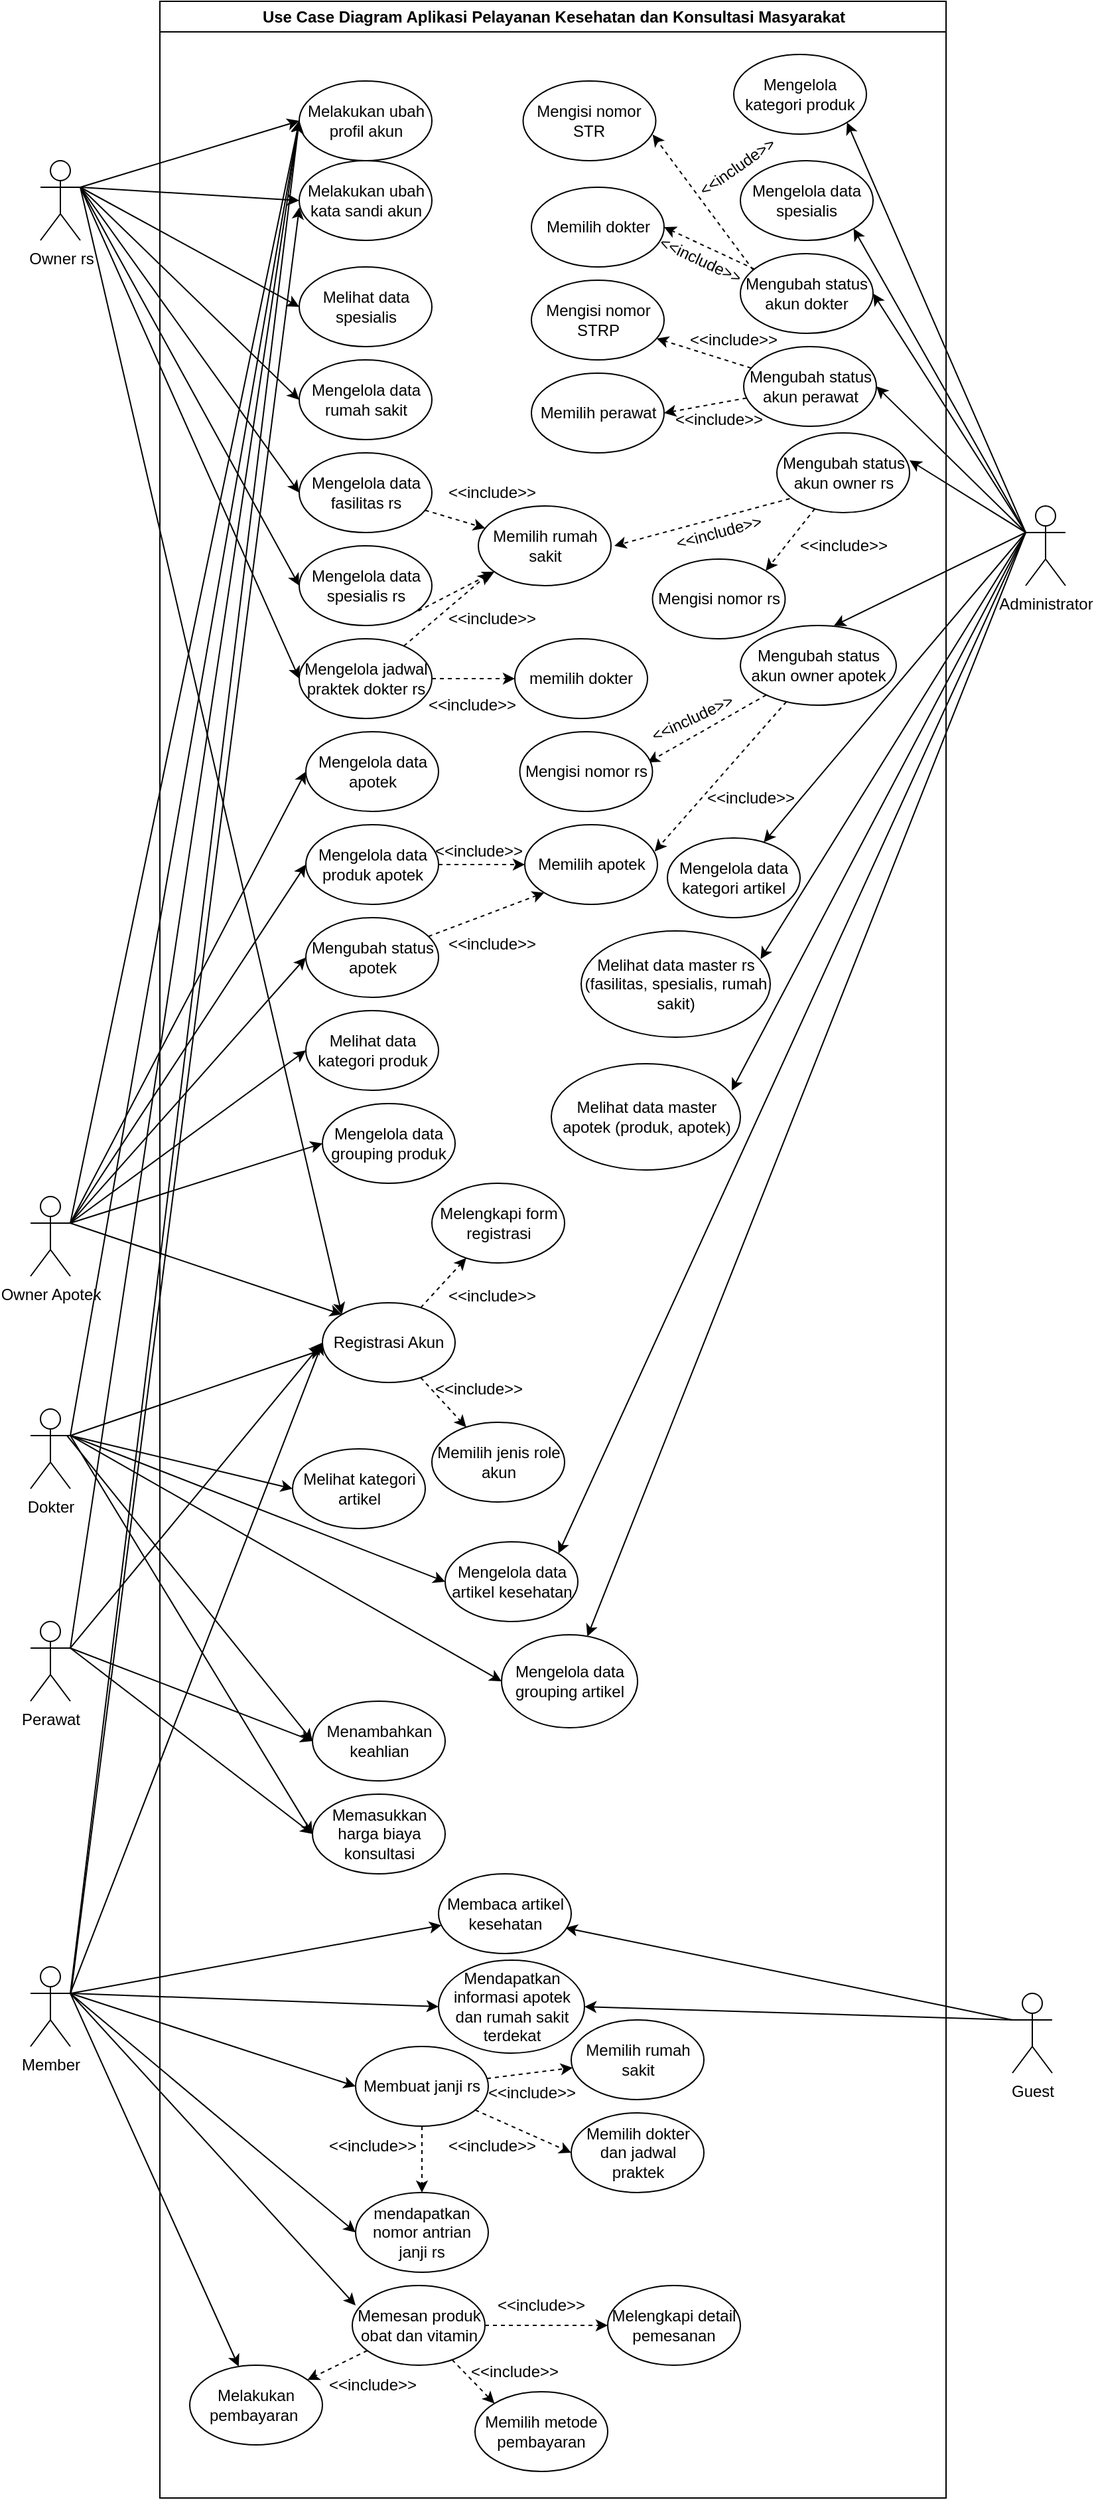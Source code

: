 <mxfile version="21.5.0" type="device">
  <diagram name="Page-1" id="OXu0pIDW1qKs719q2nnv">
    <mxGraphModel dx="2206" dy="-1078" grid="1" gridSize="10" guides="1" tooltips="1" connect="1" arrows="1" fold="1" page="1" pageScale="1" pageWidth="850" pageHeight="1100" math="0" shadow="0">
      <root>
        <mxCell id="0" />
        <mxCell id="1" parent="0" />
        <mxCell id="I8kc5p6pNC-oy3Ipe1-A-11" style="rounded=0;orthogonalLoop=1;jettySize=auto;html=1;entryX=0;entryY=0;entryDx=0;entryDy=0;exitX=1;exitY=0.333;exitDx=0;exitDy=0;exitPerimeter=0;" edge="1" parent="1" source="I8kc5p6pNC-oy3Ipe1-A-2" target="I8kc5p6pNC-oy3Ipe1-A-8">
          <mxGeometry relative="1" as="geometry" />
        </mxCell>
        <mxCell id="I8kc5p6pNC-oy3Ipe1-A-1" value="Use Case Diagram Aplikasi Pelayanan Kesehatan dan Konsultasi Masyarakat" style="swimlane;whiteSpace=wrap;html=1;" vertex="1" parent="1">
          <mxGeometry x="197.5" y="2260" width="592.5" height="1880" as="geometry" />
        </mxCell>
        <mxCell id="I8kc5p6pNC-oy3Ipe1-A-16" style="rounded=0;orthogonalLoop=1;jettySize=auto;html=1;dashed=1;" edge="1" parent="I8kc5p6pNC-oy3Ipe1-A-1" source="I8kc5p6pNC-oy3Ipe1-A-8" target="I8kc5p6pNC-oy3Ipe1-A-14">
          <mxGeometry relative="1" as="geometry" />
        </mxCell>
        <mxCell id="I8kc5p6pNC-oy3Ipe1-A-17" style="rounded=0;orthogonalLoop=1;jettySize=auto;html=1;dashed=1;" edge="1" parent="I8kc5p6pNC-oy3Ipe1-A-1" source="I8kc5p6pNC-oy3Ipe1-A-8" target="I8kc5p6pNC-oy3Ipe1-A-15">
          <mxGeometry relative="1" as="geometry" />
        </mxCell>
        <mxCell id="I8kc5p6pNC-oy3Ipe1-A-8" value="Registrasi Akun" style="ellipse;whiteSpace=wrap;html=1;" vertex="1" parent="I8kc5p6pNC-oy3Ipe1-A-1">
          <mxGeometry x="122.5" y="980" width="100" height="60" as="geometry" />
        </mxCell>
        <mxCell id="I8kc5p6pNC-oy3Ipe1-A-14" value="Melengkapi form registrasi" style="ellipse;whiteSpace=wrap;html=1;" vertex="1" parent="I8kc5p6pNC-oy3Ipe1-A-1">
          <mxGeometry x="205" y="890" width="100" height="60" as="geometry" />
        </mxCell>
        <mxCell id="I8kc5p6pNC-oy3Ipe1-A-15" value="Memilih jenis role akun" style="ellipse;whiteSpace=wrap;html=1;" vertex="1" parent="I8kc5p6pNC-oy3Ipe1-A-1">
          <mxGeometry x="205" y="1070" width="100" height="60" as="geometry" />
        </mxCell>
        <mxCell id="I8kc5p6pNC-oy3Ipe1-A-18" value="&amp;lt;&amp;lt;include&amp;gt;&amp;gt;" style="text;html=1;strokeColor=none;fillColor=none;align=center;verticalAlign=middle;whiteSpace=wrap;rounded=0;" vertex="1" parent="I8kc5p6pNC-oy3Ipe1-A-1">
          <mxGeometry x="210" y="1030" width="60" height="30" as="geometry" />
        </mxCell>
        <mxCell id="I8kc5p6pNC-oy3Ipe1-A-19" value="&amp;lt;&amp;lt;include&amp;gt;&amp;gt;" style="text;html=1;strokeColor=none;fillColor=none;align=center;verticalAlign=middle;whiteSpace=wrap;rounded=0;" vertex="1" parent="I8kc5p6pNC-oy3Ipe1-A-1">
          <mxGeometry x="220" y="960" width="60" height="30" as="geometry" />
        </mxCell>
        <mxCell id="I8kc5p6pNC-oy3Ipe1-A-20" value="Melakukan ubah profil akun" style="ellipse;whiteSpace=wrap;html=1;" vertex="1" parent="I8kc5p6pNC-oy3Ipe1-A-1">
          <mxGeometry x="105" y="60" width="100" height="60" as="geometry" />
        </mxCell>
        <mxCell id="I8kc5p6pNC-oy3Ipe1-A-22" value="Melakukan ubah kata sandi akun" style="ellipse;whiteSpace=wrap;html=1;" vertex="1" parent="I8kc5p6pNC-oy3Ipe1-A-1">
          <mxGeometry x="105" y="120" width="100" height="60" as="geometry" />
        </mxCell>
        <mxCell id="I8kc5p6pNC-oy3Ipe1-A-24" value="Melihat data spesialis" style="ellipse;whiteSpace=wrap;html=1;" vertex="1" parent="I8kc5p6pNC-oy3Ipe1-A-1">
          <mxGeometry x="105" y="200" width="100" height="60" as="geometry" />
        </mxCell>
        <mxCell id="I8kc5p6pNC-oy3Ipe1-A-26" value="Mengelola data rumah sakit" style="ellipse;whiteSpace=wrap;html=1;" vertex="1" parent="I8kc5p6pNC-oy3Ipe1-A-1">
          <mxGeometry x="105" y="270" width="100" height="60" as="geometry" />
        </mxCell>
        <mxCell id="I8kc5p6pNC-oy3Ipe1-A-33" style="rounded=0;orthogonalLoop=1;jettySize=auto;html=1;dashed=1;" edge="1" parent="I8kc5p6pNC-oy3Ipe1-A-1" source="I8kc5p6pNC-oy3Ipe1-A-28" target="I8kc5p6pNC-oy3Ipe1-A-32">
          <mxGeometry relative="1" as="geometry" />
        </mxCell>
        <mxCell id="I8kc5p6pNC-oy3Ipe1-A-28" value="Mengelola data fasilitas rs" style="ellipse;whiteSpace=wrap;html=1;" vertex="1" parent="I8kc5p6pNC-oy3Ipe1-A-1">
          <mxGeometry x="105" y="340" width="100" height="60" as="geometry" />
        </mxCell>
        <mxCell id="I8kc5p6pNC-oy3Ipe1-A-34" style="rounded=0;orthogonalLoop=1;jettySize=auto;html=1;exitX=0.897;exitY=0.818;exitDx=0;exitDy=0;exitPerimeter=0;dashed=1;" edge="1" parent="I8kc5p6pNC-oy3Ipe1-A-1" source="I8kc5p6pNC-oy3Ipe1-A-29" target="I8kc5p6pNC-oy3Ipe1-A-32">
          <mxGeometry relative="1" as="geometry" />
        </mxCell>
        <mxCell id="I8kc5p6pNC-oy3Ipe1-A-29" value="Mengelola data spesialis rs" style="ellipse;whiteSpace=wrap;html=1;" vertex="1" parent="I8kc5p6pNC-oy3Ipe1-A-1">
          <mxGeometry x="105" y="410" width="100" height="60" as="geometry" />
        </mxCell>
        <mxCell id="I8kc5p6pNC-oy3Ipe1-A-32" value="Memilih rumah sakit" style="ellipse;whiteSpace=wrap;html=1;" vertex="1" parent="I8kc5p6pNC-oy3Ipe1-A-1">
          <mxGeometry x="240" y="380" width="100" height="60" as="geometry" />
        </mxCell>
        <mxCell id="I8kc5p6pNC-oy3Ipe1-A-35" value="&amp;lt;&amp;lt;include&amp;gt;&amp;gt;" style="text;html=1;strokeColor=none;fillColor=none;align=center;verticalAlign=middle;whiteSpace=wrap;rounded=0;" vertex="1" parent="I8kc5p6pNC-oy3Ipe1-A-1">
          <mxGeometry x="220" y="450" width="60" height="30" as="geometry" />
        </mxCell>
        <mxCell id="I8kc5p6pNC-oy3Ipe1-A-36" value="&amp;lt;&amp;lt;include&amp;gt;&amp;gt;" style="text;html=1;strokeColor=none;fillColor=none;align=center;verticalAlign=middle;whiteSpace=wrap;rounded=0;" vertex="1" parent="I8kc5p6pNC-oy3Ipe1-A-1">
          <mxGeometry x="220" y="355" width="60" height="30" as="geometry" />
        </mxCell>
        <mxCell id="I8kc5p6pNC-oy3Ipe1-A-38" style="rounded=0;orthogonalLoop=1;jettySize=auto;html=1;entryX=0.088;entryY=0.839;entryDx=0;entryDy=0;entryPerimeter=0;dashed=1;" edge="1" parent="I8kc5p6pNC-oy3Ipe1-A-1" source="I8kc5p6pNC-oy3Ipe1-A-37" target="I8kc5p6pNC-oy3Ipe1-A-32">
          <mxGeometry relative="1" as="geometry" />
        </mxCell>
        <mxCell id="I8kc5p6pNC-oy3Ipe1-A-40" style="edgeStyle=orthogonalEdgeStyle;rounded=0;orthogonalLoop=1;jettySize=auto;html=1;entryX=0;entryY=0.5;entryDx=0;entryDy=0;dashed=1;" edge="1" parent="I8kc5p6pNC-oy3Ipe1-A-1" source="I8kc5p6pNC-oy3Ipe1-A-37" target="I8kc5p6pNC-oy3Ipe1-A-39">
          <mxGeometry relative="1" as="geometry" />
        </mxCell>
        <mxCell id="I8kc5p6pNC-oy3Ipe1-A-37" value="Mengelola jadwal praktek dokter rs" style="ellipse;whiteSpace=wrap;html=1;" vertex="1" parent="I8kc5p6pNC-oy3Ipe1-A-1">
          <mxGeometry x="105" y="480" width="100" height="60" as="geometry" />
        </mxCell>
        <mxCell id="I8kc5p6pNC-oy3Ipe1-A-39" value="memilih dokter" style="ellipse;whiteSpace=wrap;html=1;" vertex="1" parent="I8kc5p6pNC-oy3Ipe1-A-1">
          <mxGeometry x="267.5" y="480" width="100" height="60" as="geometry" />
        </mxCell>
        <mxCell id="I8kc5p6pNC-oy3Ipe1-A-41" value="&amp;lt;&amp;lt;include&amp;gt;&amp;gt;" style="text;html=1;strokeColor=none;fillColor=none;align=center;verticalAlign=middle;whiteSpace=wrap;rounded=0;" vertex="1" parent="I8kc5p6pNC-oy3Ipe1-A-1">
          <mxGeometry x="205" y="490" width="60" height="80" as="geometry" />
        </mxCell>
        <mxCell id="I8kc5p6pNC-oy3Ipe1-A-46" value="Mengelola data apotek" style="ellipse;whiteSpace=wrap;html=1;" vertex="1" parent="I8kc5p6pNC-oy3Ipe1-A-1">
          <mxGeometry x="110" y="550" width="100" height="60" as="geometry" />
        </mxCell>
        <mxCell id="I8kc5p6pNC-oy3Ipe1-A-53" value="" style="edgeStyle=orthogonalEdgeStyle;rounded=0;orthogonalLoop=1;jettySize=auto;html=1;dashed=1;" edge="1" parent="I8kc5p6pNC-oy3Ipe1-A-1" source="I8kc5p6pNC-oy3Ipe1-A-48" target="I8kc5p6pNC-oy3Ipe1-A-52">
          <mxGeometry relative="1" as="geometry" />
        </mxCell>
        <mxCell id="I8kc5p6pNC-oy3Ipe1-A-48" value="Mengelola data produk apotek" style="ellipse;whiteSpace=wrap;html=1;" vertex="1" parent="I8kc5p6pNC-oy3Ipe1-A-1">
          <mxGeometry x="110" y="620" width="100" height="60" as="geometry" />
        </mxCell>
        <mxCell id="I8kc5p6pNC-oy3Ipe1-A-54" style="rounded=0;orthogonalLoop=1;jettySize=auto;html=1;entryX=0;entryY=1;entryDx=0;entryDy=0;dashed=1;" edge="1" parent="I8kc5p6pNC-oy3Ipe1-A-1" source="I8kc5p6pNC-oy3Ipe1-A-50" target="I8kc5p6pNC-oy3Ipe1-A-52">
          <mxGeometry relative="1" as="geometry" />
        </mxCell>
        <mxCell id="I8kc5p6pNC-oy3Ipe1-A-50" value="Mengubah status apotek" style="ellipse;whiteSpace=wrap;html=1;" vertex="1" parent="I8kc5p6pNC-oy3Ipe1-A-1">
          <mxGeometry x="110" y="690" width="100" height="60" as="geometry" />
        </mxCell>
        <mxCell id="I8kc5p6pNC-oy3Ipe1-A-52" value="Memilih apotek" style="ellipse;whiteSpace=wrap;html=1;" vertex="1" parent="I8kc5p6pNC-oy3Ipe1-A-1">
          <mxGeometry x="275" y="620" width="100" height="60" as="geometry" />
        </mxCell>
        <mxCell id="I8kc5p6pNC-oy3Ipe1-A-55" value="&amp;lt;&amp;lt;include&amp;gt;&amp;gt;" style="text;html=1;strokeColor=none;fillColor=none;align=center;verticalAlign=middle;whiteSpace=wrap;rounded=0;" vertex="1" parent="I8kc5p6pNC-oy3Ipe1-A-1">
          <mxGeometry x="220" y="670" width="60" height="80" as="geometry" />
        </mxCell>
        <mxCell id="I8kc5p6pNC-oy3Ipe1-A-56" value="&amp;lt;&amp;lt;include&amp;gt;&amp;gt;" style="text;html=1;strokeColor=none;fillColor=none;align=center;verticalAlign=middle;whiteSpace=wrap;rounded=0;" vertex="1" parent="I8kc5p6pNC-oy3Ipe1-A-1">
          <mxGeometry x="210" y="600" width="60" height="80" as="geometry" />
        </mxCell>
        <mxCell id="I8kc5p6pNC-oy3Ipe1-A-57" value="Melihat data kategori produk" style="ellipse;whiteSpace=wrap;html=1;" vertex="1" parent="I8kc5p6pNC-oy3Ipe1-A-1">
          <mxGeometry x="110" y="760" width="100" height="60" as="geometry" />
        </mxCell>
        <mxCell id="I8kc5p6pNC-oy3Ipe1-A-59" value="Mengelola data grouping produk" style="ellipse;whiteSpace=wrap;html=1;" vertex="1" parent="I8kc5p6pNC-oy3Ipe1-A-1">
          <mxGeometry x="122.5" y="830" width="100" height="60" as="geometry" />
        </mxCell>
        <mxCell id="I8kc5p6pNC-oy3Ipe1-A-61" value="Mengelola data artikel kesehatan" style="ellipse;whiteSpace=wrap;html=1;" vertex="1" parent="I8kc5p6pNC-oy3Ipe1-A-1">
          <mxGeometry x="215" y="1160" width="100" height="60" as="geometry" />
        </mxCell>
        <mxCell id="I8kc5p6pNC-oy3Ipe1-A-62" value="Melihat kategori artikel" style="ellipse;whiteSpace=wrap;html=1;" vertex="1" parent="I8kc5p6pNC-oy3Ipe1-A-1">
          <mxGeometry x="100" y="1090" width="100" height="60" as="geometry" />
        </mxCell>
        <mxCell id="I8kc5p6pNC-oy3Ipe1-A-63" value="Mengelola data grouping artikel" style="ellipse;whiteSpace=wrap;html=1;" vertex="1" parent="I8kc5p6pNC-oy3Ipe1-A-1">
          <mxGeometry x="257.5" y="1230" width="102.5" height="70" as="geometry" />
        </mxCell>
        <mxCell id="I8kc5p6pNC-oy3Ipe1-A-68" value="Menambahkan keahlian" style="ellipse;whiteSpace=wrap;html=1;" vertex="1" parent="I8kc5p6pNC-oy3Ipe1-A-1">
          <mxGeometry x="115" y="1280" width="100" height="60" as="geometry" />
        </mxCell>
        <mxCell id="I8kc5p6pNC-oy3Ipe1-A-71" value="Memasukkan harga biaya konsultasi" style="ellipse;whiteSpace=wrap;html=1;" vertex="1" parent="I8kc5p6pNC-oy3Ipe1-A-1">
          <mxGeometry x="115" y="1350" width="100" height="60" as="geometry" />
        </mxCell>
        <mxCell id="I8kc5p6pNC-oy3Ipe1-A-76" value="Membaca artikel kesehatan" style="ellipse;whiteSpace=wrap;html=1;" vertex="1" parent="I8kc5p6pNC-oy3Ipe1-A-1">
          <mxGeometry x="210" y="1410" width="100" height="60" as="geometry" />
        </mxCell>
        <mxCell id="I8kc5p6pNC-oy3Ipe1-A-78" value="Mendapatkan informasi apotek dan rumah sakit terdekat" style="ellipse;whiteSpace=wrap;html=1;" vertex="1" parent="I8kc5p6pNC-oy3Ipe1-A-1">
          <mxGeometry x="210" y="1475" width="110" height="70" as="geometry" />
        </mxCell>
        <mxCell id="I8kc5p6pNC-oy3Ipe1-A-85" style="rounded=0;orthogonalLoop=1;jettySize=auto;html=1;dashed=1;" edge="1" parent="I8kc5p6pNC-oy3Ipe1-A-1" source="I8kc5p6pNC-oy3Ipe1-A-81" target="I8kc5p6pNC-oy3Ipe1-A-83">
          <mxGeometry relative="1" as="geometry" />
        </mxCell>
        <mxCell id="I8kc5p6pNC-oy3Ipe1-A-86" style="rounded=0;orthogonalLoop=1;jettySize=auto;html=1;entryX=0;entryY=0.5;entryDx=0;entryDy=0;dashed=1;" edge="1" parent="I8kc5p6pNC-oy3Ipe1-A-1" source="I8kc5p6pNC-oy3Ipe1-A-81" target="I8kc5p6pNC-oy3Ipe1-A-84">
          <mxGeometry relative="1" as="geometry" />
        </mxCell>
        <mxCell id="I8kc5p6pNC-oy3Ipe1-A-91" style="edgeStyle=orthogonalEdgeStyle;rounded=0;orthogonalLoop=1;jettySize=auto;html=1;entryX=0.5;entryY=0;entryDx=0;entryDy=0;dashed=1;" edge="1" parent="I8kc5p6pNC-oy3Ipe1-A-1" source="I8kc5p6pNC-oy3Ipe1-A-81" target="I8kc5p6pNC-oy3Ipe1-A-89">
          <mxGeometry relative="1" as="geometry" />
        </mxCell>
        <mxCell id="I8kc5p6pNC-oy3Ipe1-A-81" value="Membuat janji rs" style="ellipse;whiteSpace=wrap;html=1;" vertex="1" parent="I8kc5p6pNC-oy3Ipe1-A-1">
          <mxGeometry x="147.5" y="1540" width="100" height="60" as="geometry" />
        </mxCell>
        <mxCell id="I8kc5p6pNC-oy3Ipe1-A-83" value="Memilih rumah sakit" style="ellipse;whiteSpace=wrap;html=1;" vertex="1" parent="I8kc5p6pNC-oy3Ipe1-A-1">
          <mxGeometry x="310" y="1520" width="100" height="60" as="geometry" />
        </mxCell>
        <mxCell id="I8kc5p6pNC-oy3Ipe1-A-84" value="Memilih dokter dan jadwal praktek" style="ellipse;whiteSpace=wrap;html=1;" vertex="1" parent="I8kc5p6pNC-oy3Ipe1-A-1">
          <mxGeometry x="310" y="1590" width="100" height="60" as="geometry" />
        </mxCell>
        <mxCell id="I8kc5p6pNC-oy3Ipe1-A-87" value="&amp;lt;&amp;lt;include&amp;gt;&amp;gt;" style="text;html=1;strokeColor=none;fillColor=none;align=center;verticalAlign=middle;whiteSpace=wrap;rounded=0;" vertex="1" parent="I8kc5p6pNC-oy3Ipe1-A-1">
          <mxGeometry x="220" y="1600" width="60" height="30" as="geometry" />
        </mxCell>
        <mxCell id="I8kc5p6pNC-oy3Ipe1-A-88" value="&amp;lt;&amp;lt;include&amp;gt;&amp;gt;" style="text;html=1;strokeColor=none;fillColor=none;align=center;verticalAlign=middle;whiteSpace=wrap;rounded=0;" vertex="1" parent="I8kc5p6pNC-oy3Ipe1-A-1">
          <mxGeometry x="250" y="1560" width="60" height="30" as="geometry" />
        </mxCell>
        <mxCell id="I8kc5p6pNC-oy3Ipe1-A-89" value="mendapatkan nomor antrian janji rs" style="ellipse;whiteSpace=wrap;html=1;" vertex="1" parent="I8kc5p6pNC-oy3Ipe1-A-1">
          <mxGeometry x="147.5" y="1650" width="100" height="60" as="geometry" />
        </mxCell>
        <mxCell id="I8kc5p6pNC-oy3Ipe1-A-92" value="&amp;lt;&amp;lt;include&amp;gt;&amp;gt;" style="text;html=1;strokeColor=none;fillColor=none;align=center;verticalAlign=middle;whiteSpace=wrap;rounded=0;" vertex="1" parent="I8kc5p6pNC-oy3Ipe1-A-1">
          <mxGeometry x="130" y="1600" width="60" height="30" as="geometry" />
        </mxCell>
        <mxCell id="I8kc5p6pNC-oy3Ipe1-A-98" value="" style="edgeStyle=orthogonalEdgeStyle;rounded=0;orthogonalLoop=1;jettySize=auto;html=1;dashed=1;" edge="1" parent="I8kc5p6pNC-oy3Ipe1-A-1" source="I8kc5p6pNC-oy3Ipe1-A-95" target="I8kc5p6pNC-oy3Ipe1-A-97">
          <mxGeometry relative="1" as="geometry" />
        </mxCell>
        <mxCell id="I8kc5p6pNC-oy3Ipe1-A-100" style="rounded=0;orthogonalLoop=1;jettySize=auto;html=1;entryX=0;entryY=0;entryDx=0;entryDy=0;dashed=1;" edge="1" parent="I8kc5p6pNC-oy3Ipe1-A-1" source="I8kc5p6pNC-oy3Ipe1-A-95" target="I8kc5p6pNC-oy3Ipe1-A-99">
          <mxGeometry relative="1" as="geometry" />
        </mxCell>
        <mxCell id="I8kc5p6pNC-oy3Ipe1-A-108" style="rounded=0;orthogonalLoop=1;jettySize=auto;html=1;dashed=1;" edge="1" parent="I8kc5p6pNC-oy3Ipe1-A-1" source="I8kc5p6pNC-oy3Ipe1-A-95" target="I8kc5p6pNC-oy3Ipe1-A-106">
          <mxGeometry relative="1" as="geometry" />
        </mxCell>
        <mxCell id="I8kc5p6pNC-oy3Ipe1-A-95" value="Memesan produk obat dan vitamin" style="ellipse;whiteSpace=wrap;html=1;" vertex="1" parent="I8kc5p6pNC-oy3Ipe1-A-1">
          <mxGeometry x="145" y="1720" width="100" height="60" as="geometry" />
        </mxCell>
        <mxCell id="I8kc5p6pNC-oy3Ipe1-A-97" value="Melengkapi detail pemesanan" style="ellipse;whiteSpace=wrap;html=1;" vertex="1" parent="I8kc5p6pNC-oy3Ipe1-A-1">
          <mxGeometry x="337.5" y="1720" width="100" height="60" as="geometry" />
        </mxCell>
        <mxCell id="I8kc5p6pNC-oy3Ipe1-A-99" value="Memilih metode pembayaran" style="ellipse;whiteSpace=wrap;html=1;" vertex="1" parent="I8kc5p6pNC-oy3Ipe1-A-1">
          <mxGeometry x="237.5" y="1800" width="100" height="60" as="geometry" />
        </mxCell>
        <mxCell id="I8kc5p6pNC-oy3Ipe1-A-101" value="&amp;lt;&amp;lt;include&amp;gt;&amp;gt;" style="text;html=1;strokeColor=none;fillColor=none;align=center;verticalAlign=middle;whiteSpace=wrap;rounded=0;" vertex="1" parent="I8kc5p6pNC-oy3Ipe1-A-1">
          <mxGeometry x="130" y="1780" width="60" height="30" as="geometry" />
        </mxCell>
        <mxCell id="I8kc5p6pNC-oy3Ipe1-A-102" value="&amp;lt;&amp;lt;include&amp;gt;&amp;gt;" style="text;html=1;strokeColor=none;fillColor=none;align=center;verticalAlign=middle;whiteSpace=wrap;rounded=0;" vertex="1" parent="I8kc5p6pNC-oy3Ipe1-A-1">
          <mxGeometry x="237.5" y="1770" width="60" height="30" as="geometry" />
        </mxCell>
        <mxCell id="I8kc5p6pNC-oy3Ipe1-A-106" value="Melakukan pembayaran&amp;nbsp;" style="ellipse;whiteSpace=wrap;html=1;" vertex="1" parent="I8kc5p6pNC-oy3Ipe1-A-1">
          <mxGeometry x="22.5" y="1780" width="100" height="60" as="geometry" />
        </mxCell>
        <mxCell id="I8kc5p6pNC-oy3Ipe1-A-113" value="Mengelola kategori produk" style="ellipse;whiteSpace=wrap;html=1;" vertex="1" parent="I8kc5p6pNC-oy3Ipe1-A-1">
          <mxGeometry x="432.5" y="40" width="100" height="60" as="geometry" />
        </mxCell>
        <mxCell id="I8kc5p6pNC-oy3Ipe1-A-115" value="Mengelola data spesialis" style="ellipse;whiteSpace=wrap;html=1;" vertex="1" parent="I8kc5p6pNC-oy3Ipe1-A-1">
          <mxGeometry x="437.5" y="120" width="100" height="60" as="geometry" />
        </mxCell>
        <mxCell id="I8kc5p6pNC-oy3Ipe1-A-117" value="Mengubah status akun dokter" style="ellipse;whiteSpace=wrap;html=1;" vertex="1" parent="I8kc5p6pNC-oy3Ipe1-A-1">
          <mxGeometry x="437.5" y="190" width="100" height="60" as="geometry" />
        </mxCell>
        <mxCell id="I8kc5p6pNC-oy3Ipe1-A-119" value="Mengisi nomor STR" style="ellipse;whiteSpace=wrap;html=1;" vertex="1" parent="I8kc5p6pNC-oy3Ipe1-A-1">
          <mxGeometry x="273.75" y="60" width="100" height="60" as="geometry" />
        </mxCell>
        <mxCell id="I8kc5p6pNC-oy3Ipe1-A-121" style="rounded=0;orthogonalLoop=1;jettySize=auto;html=1;entryX=0.976;entryY=0.671;entryDx=0;entryDy=0;entryPerimeter=0;dashed=1;exitX=0.097;exitY=0.207;exitDx=0;exitDy=0;exitPerimeter=0;" edge="1" parent="I8kc5p6pNC-oy3Ipe1-A-1" source="I8kc5p6pNC-oy3Ipe1-A-117" target="I8kc5p6pNC-oy3Ipe1-A-119">
          <mxGeometry relative="1" as="geometry" />
        </mxCell>
        <mxCell id="I8kc5p6pNC-oy3Ipe1-A-120" value="Memilih dokter" style="ellipse;whiteSpace=wrap;html=1;" vertex="1" parent="I8kc5p6pNC-oy3Ipe1-A-1">
          <mxGeometry x="280" y="140" width="100" height="60" as="geometry" />
        </mxCell>
        <mxCell id="I8kc5p6pNC-oy3Ipe1-A-122" style="rounded=0;orthogonalLoop=1;jettySize=auto;html=1;entryX=1;entryY=0.5;entryDx=0;entryDy=0;dashed=1;" edge="1" parent="I8kc5p6pNC-oy3Ipe1-A-1" source="I8kc5p6pNC-oy3Ipe1-A-117" target="I8kc5p6pNC-oy3Ipe1-A-120">
          <mxGeometry relative="1" as="geometry" />
        </mxCell>
        <mxCell id="I8kc5p6pNC-oy3Ipe1-A-124" value="&amp;lt;&amp;lt;include&amp;gt;&amp;gt;" style="text;html=1;strokeColor=none;fillColor=none;align=center;verticalAlign=middle;whiteSpace=wrap;rounded=0;" vertex="1" parent="I8kc5p6pNC-oy3Ipe1-A-1">
          <mxGeometry x="402.5" y="240" width="60" height="30" as="geometry" />
        </mxCell>
        <mxCell id="I8kc5p6pNC-oy3Ipe1-A-125" value="Mengubah status akun perawat" style="ellipse;whiteSpace=wrap;html=1;" vertex="1" parent="I8kc5p6pNC-oy3Ipe1-A-1">
          <mxGeometry x="440" y="260" width="100" height="60" as="geometry" />
        </mxCell>
        <mxCell id="I8kc5p6pNC-oy3Ipe1-A-127" value="Mengisi nomor STRP" style="ellipse;whiteSpace=wrap;html=1;" vertex="1" parent="I8kc5p6pNC-oy3Ipe1-A-1">
          <mxGeometry x="280" y="210" width="100" height="60" as="geometry" />
        </mxCell>
        <mxCell id="I8kc5p6pNC-oy3Ipe1-A-129" value="" style="rounded=0;orthogonalLoop=1;jettySize=auto;html=1;dashed=1;" edge="1" parent="I8kc5p6pNC-oy3Ipe1-A-1" source="I8kc5p6pNC-oy3Ipe1-A-125" target="I8kc5p6pNC-oy3Ipe1-A-127">
          <mxGeometry relative="1" as="geometry" />
        </mxCell>
        <mxCell id="I8kc5p6pNC-oy3Ipe1-A-128" value="Memilih perawat" style="ellipse;whiteSpace=wrap;html=1;" vertex="1" parent="I8kc5p6pNC-oy3Ipe1-A-1">
          <mxGeometry x="280" y="280" width="100" height="60" as="geometry" />
        </mxCell>
        <mxCell id="I8kc5p6pNC-oy3Ipe1-A-130" style="rounded=0;orthogonalLoop=1;jettySize=auto;html=1;entryX=1;entryY=0.5;entryDx=0;entryDy=0;dashed=1;" edge="1" parent="I8kc5p6pNC-oy3Ipe1-A-1" source="I8kc5p6pNC-oy3Ipe1-A-125" target="I8kc5p6pNC-oy3Ipe1-A-128">
          <mxGeometry relative="1" as="geometry" />
        </mxCell>
        <mxCell id="I8kc5p6pNC-oy3Ipe1-A-123" value="&amp;lt;&amp;lt;include&amp;gt;&amp;gt;" style="text;html=1;strokeColor=none;fillColor=none;align=center;verticalAlign=middle;whiteSpace=wrap;rounded=0;" vertex="1" parent="I8kc5p6pNC-oy3Ipe1-A-1">
          <mxGeometry x="391.25" y="300" width="60" height="30" as="geometry" />
        </mxCell>
        <mxCell id="I8kc5p6pNC-oy3Ipe1-A-145" value="&amp;lt;&amp;lt;include&amp;gt;&amp;gt;" style="text;html=1;strokeColor=none;fillColor=none;align=center;verticalAlign=middle;whiteSpace=wrap;rounded=0;rotation=25;" vertex="1" parent="I8kc5p6pNC-oy3Ipe1-A-1">
          <mxGeometry x="377.5" y="180" width="60" height="30" as="geometry" />
        </mxCell>
        <mxCell id="I8kc5p6pNC-oy3Ipe1-A-146" value="&amp;lt;&amp;lt;include&amp;gt;&amp;gt;" style="text;html=1;strokeColor=none;fillColor=none;align=center;verticalAlign=middle;whiteSpace=wrap;rounded=0;rotation=-35;" vertex="1" parent="I8kc5p6pNC-oy3Ipe1-A-1">
          <mxGeometry x="405" y="110" width="60" height="30" as="geometry" />
        </mxCell>
        <mxCell id="I8kc5p6pNC-oy3Ipe1-A-133" value="Mengubah status akun owner rs" style="ellipse;whiteSpace=wrap;html=1;" vertex="1" parent="I8kc5p6pNC-oy3Ipe1-A-1">
          <mxGeometry x="465" y="325" width="100" height="60" as="geometry" />
        </mxCell>
        <mxCell id="I8kc5p6pNC-oy3Ipe1-A-135" value="Mengisi nomor rs" style="ellipse;whiteSpace=wrap;html=1;" vertex="1" parent="I8kc5p6pNC-oy3Ipe1-A-1">
          <mxGeometry x="371.25" y="420" width="100" height="60" as="geometry" />
        </mxCell>
        <mxCell id="I8kc5p6pNC-oy3Ipe1-A-138" style="rounded=0;orthogonalLoop=1;jettySize=auto;html=1;exitX=0.097;exitY=0.825;exitDx=0;exitDy=0;dashed=1;exitPerimeter=0;" edge="1" parent="I8kc5p6pNC-oy3Ipe1-A-1" source="I8kc5p6pNC-oy3Ipe1-A-133">
          <mxGeometry relative="1" as="geometry">
            <mxPoint x="480" y="1050" as="sourcePoint" />
            <mxPoint x="342.5" y="410" as="targetPoint" />
          </mxGeometry>
        </mxCell>
        <mxCell id="I8kc5p6pNC-oy3Ipe1-A-139" style="rounded=0;orthogonalLoop=1;jettySize=auto;html=1;entryX=1;entryY=0;entryDx=0;entryDy=0;dashed=1;" edge="1" parent="I8kc5p6pNC-oy3Ipe1-A-1" source="I8kc5p6pNC-oy3Ipe1-A-133" target="I8kc5p6pNC-oy3Ipe1-A-135">
          <mxGeometry relative="1" as="geometry" />
        </mxCell>
        <mxCell id="I8kc5p6pNC-oy3Ipe1-A-148" value="&amp;lt;&amp;lt;include&amp;gt;&amp;gt;" style="text;html=1;strokeColor=none;fillColor=none;align=center;verticalAlign=middle;whiteSpace=wrap;rounded=0;rotation=0;" vertex="1" parent="I8kc5p6pNC-oy3Ipe1-A-1">
          <mxGeometry x="485" y="395" width="60" height="30" as="geometry" />
        </mxCell>
        <mxCell id="I8kc5p6pNC-oy3Ipe1-A-149" value="&amp;lt;&amp;lt;include&amp;gt;&amp;gt;" style="text;html=1;strokeColor=none;fillColor=none;align=center;verticalAlign=middle;whiteSpace=wrap;rounded=0;rotation=-15;" vertex="1" parent="I8kc5p6pNC-oy3Ipe1-A-1">
          <mxGeometry x="391.25" y="385" width="60" height="30" as="geometry" />
        </mxCell>
        <mxCell id="I8kc5p6pNC-oy3Ipe1-A-154" value="&amp;lt;&amp;lt;include&amp;gt;&amp;gt;" style="text;html=1;strokeColor=none;fillColor=none;align=center;verticalAlign=middle;whiteSpace=wrap;rounded=0;" vertex="1" parent="I8kc5p6pNC-oy3Ipe1-A-1">
          <mxGeometry x="257.5" y="1720" width="60" height="30" as="geometry" />
        </mxCell>
        <mxCell id="I8kc5p6pNC-oy3Ipe1-A-159" style="rounded=0;orthogonalLoop=1;jettySize=auto;html=1;entryX=0.979;entryY=0.336;entryDx=0;entryDy=0;dashed=1;entryPerimeter=0;" edge="1" parent="I8kc5p6pNC-oy3Ipe1-A-1" source="I8kc5p6pNC-oy3Ipe1-A-142" target="I8kc5p6pNC-oy3Ipe1-A-52">
          <mxGeometry relative="1" as="geometry">
            <mxPoint x="435" y="620" as="targetPoint" />
          </mxGeometry>
        </mxCell>
        <mxCell id="I8kc5p6pNC-oy3Ipe1-A-160" style="rounded=0;orthogonalLoop=1;jettySize=auto;html=1;entryX=0.964;entryY=0.386;entryDx=0;entryDy=0;entryPerimeter=0;dashed=1;" edge="1" parent="I8kc5p6pNC-oy3Ipe1-A-1" source="I8kc5p6pNC-oy3Ipe1-A-142" target="I8kc5p6pNC-oy3Ipe1-A-157">
          <mxGeometry relative="1" as="geometry" />
        </mxCell>
        <mxCell id="I8kc5p6pNC-oy3Ipe1-A-142" value="Mengubah status akun owner apotek" style="ellipse;whiteSpace=wrap;html=1;" vertex="1" parent="I8kc5p6pNC-oy3Ipe1-A-1">
          <mxGeometry x="437.5" y="470" width="117.5" height="60" as="geometry" />
        </mxCell>
        <mxCell id="I8kc5p6pNC-oy3Ipe1-A-156" style="edgeStyle=orthogonalEdgeStyle;rounded=0;orthogonalLoop=1;jettySize=auto;html=1;exitX=0.5;exitY=1;exitDx=0;exitDy=0;" edge="1" parent="I8kc5p6pNC-oy3Ipe1-A-1" source="I8kc5p6pNC-oy3Ipe1-A-115" target="I8kc5p6pNC-oy3Ipe1-A-115">
          <mxGeometry relative="1" as="geometry" />
        </mxCell>
        <mxCell id="I8kc5p6pNC-oy3Ipe1-A-157" value="Mengisi nomor rs" style="ellipse;whiteSpace=wrap;html=1;" vertex="1" parent="I8kc5p6pNC-oy3Ipe1-A-1">
          <mxGeometry x="271.25" y="550" width="100" height="60" as="geometry" />
        </mxCell>
        <mxCell id="I8kc5p6pNC-oy3Ipe1-A-251" value="&amp;lt;&amp;lt;include&amp;gt;&amp;gt;" style="text;html=1;strokeColor=none;fillColor=none;align=center;verticalAlign=middle;whiteSpace=wrap;rounded=0;" vertex="1" parent="I8kc5p6pNC-oy3Ipe1-A-1">
          <mxGeometry x="415" y="580" width="60" height="40" as="geometry" />
        </mxCell>
        <mxCell id="I8kc5p6pNC-oy3Ipe1-A-252" value="&amp;lt;&amp;lt;include&amp;gt;&amp;gt;" style="text;html=1;strokeColor=none;fillColor=none;align=center;verticalAlign=middle;whiteSpace=wrap;rounded=0;rotation=-25;" vertex="1" parent="I8kc5p6pNC-oy3Ipe1-A-1">
          <mxGeometry x="371.25" y="520" width="60" height="40" as="geometry" />
        </mxCell>
        <mxCell id="I8kc5p6pNC-oy3Ipe1-A-257" value="Mengelola data kategori artikel" style="ellipse;whiteSpace=wrap;html=1;" vertex="1" parent="I8kc5p6pNC-oy3Ipe1-A-1">
          <mxGeometry x="382.5" y="630" width="100" height="60" as="geometry" />
        </mxCell>
        <mxCell id="I8kc5p6pNC-oy3Ipe1-A-259" value="Melihat data master rs (fasilitas, spesialis, rumah sakit)" style="ellipse;whiteSpace=wrap;html=1;" vertex="1" parent="I8kc5p6pNC-oy3Ipe1-A-1">
          <mxGeometry x="317.5" y="700" width="142.5" height="80" as="geometry" />
        </mxCell>
        <mxCell id="I8kc5p6pNC-oy3Ipe1-A-261" value="Melihat data master apotek (produk, apotek)" style="ellipse;whiteSpace=wrap;html=1;" vertex="1" parent="I8kc5p6pNC-oy3Ipe1-A-1">
          <mxGeometry x="295" y="800" width="142.5" height="80" as="geometry" />
        </mxCell>
        <mxCell id="I8kc5p6pNC-oy3Ipe1-A-21" style="rounded=0;orthogonalLoop=1;jettySize=auto;html=1;entryX=0;entryY=0.5;entryDx=0;entryDy=0;exitX=1;exitY=0.333;exitDx=0;exitDy=0;exitPerimeter=0;" edge="1" parent="1" source="I8kc5p6pNC-oy3Ipe1-A-2" target="I8kc5p6pNC-oy3Ipe1-A-20">
          <mxGeometry relative="1" as="geometry" />
        </mxCell>
        <mxCell id="I8kc5p6pNC-oy3Ipe1-A-23" style="rounded=0;orthogonalLoop=1;jettySize=auto;html=1;entryX=0;entryY=0.5;entryDx=0;entryDy=0;" edge="1" parent="1" target="I8kc5p6pNC-oy3Ipe1-A-22">
          <mxGeometry relative="1" as="geometry">
            <mxPoint x="137.5" y="2400" as="sourcePoint" />
          </mxGeometry>
        </mxCell>
        <mxCell id="I8kc5p6pNC-oy3Ipe1-A-25" style="rounded=0;orthogonalLoop=1;jettySize=auto;html=1;entryX=0;entryY=0.5;entryDx=0;entryDy=0;" edge="1" parent="1" target="I8kc5p6pNC-oy3Ipe1-A-24">
          <mxGeometry relative="1" as="geometry">
            <mxPoint x="137.5" y="2400" as="sourcePoint" />
          </mxGeometry>
        </mxCell>
        <mxCell id="I8kc5p6pNC-oy3Ipe1-A-27" style="rounded=0;orthogonalLoop=1;jettySize=auto;html=1;entryX=0;entryY=0.5;entryDx=0;entryDy=0;exitX=1;exitY=0.333;exitDx=0;exitDy=0;exitPerimeter=0;" edge="1" parent="1" source="I8kc5p6pNC-oy3Ipe1-A-2" target="I8kc5p6pNC-oy3Ipe1-A-26">
          <mxGeometry relative="1" as="geometry" />
        </mxCell>
        <mxCell id="I8kc5p6pNC-oy3Ipe1-A-30" style="rounded=0;orthogonalLoop=1;jettySize=auto;html=1;entryX=0;entryY=0.5;entryDx=0;entryDy=0;" edge="1" parent="1" target="I8kc5p6pNC-oy3Ipe1-A-29">
          <mxGeometry relative="1" as="geometry">
            <mxPoint x="137.5" y="2400" as="sourcePoint" />
          </mxGeometry>
        </mxCell>
        <mxCell id="I8kc5p6pNC-oy3Ipe1-A-31" style="rounded=0;orthogonalLoop=1;jettySize=auto;html=1;entryX=0;entryY=0.5;entryDx=0;entryDy=0;" edge="1" parent="1" target="I8kc5p6pNC-oy3Ipe1-A-28">
          <mxGeometry relative="1" as="geometry">
            <mxPoint x="137.5" y="2400" as="sourcePoint" />
          </mxGeometry>
        </mxCell>
        <mxCell id="I8kc5p6pNC-oy3Ipe1-A-42" style="rounded=0;orthogonalLoop=1;jettySize=auto;html=1;entryX=0;entryY=0.5;entryDx=0;entryDy=0;exitX=1;exitY=0.333;exitDx=0;exitDy=0;exitPerimeter=0;" edge="1" parent="1" source="I8kc5p6pNC-oy3Ipe1-A-2" target="I8kc5p6pNC-oy3Ipe1-A-37">
          <mxGeometry relative="1" as="geometry" />
        </mxCell>
        <mxCell id="I8kc5p6pNC-oy3Ipe1-A-2" value="Owner rs" style="shape=umlActor;verticalLabelPosition=bottom;verticalAlign=top;html=1;outlineConnect=0;" vertex="1" parent="1">
          <mxGeometry x="107.5" y="2380" width="30" height="60" as="geometry" />
        </mxCell>
        <mxCell id="I8kc5p6pNC-oy3Ipe1-A-9" style="rounded=0;orthogonalLoop=1;jettySize=auto;html=1;entryX=0;entryY=0;entryDx=0;entryDy=0;exitX=1;exitY=0.333;exitDx=0;exitDy=0;exitPerimeter=0;" edge="1" parent="1" source="I8kc5p6pNC-oy3Ipe1-A-3" target="I8kc5p6pNC-oy3Ipe1-A-8">
          <mxGeometry relative="1" as="geometry" />
        </mxCell>
        <mxCell id="I8kc5p6pNC-oy3Ipe1-A-43" style="rounded=0;orthogonalLoop=1;jettySize=auto;html=1;entryX=0;entryY=0.5;entryDx=0;entryDy=0;exitX=1;exitY=0.333;exitDx=0;exitDy=0;exitPerimeter=0;" edge="1" parent="1" source="I8kc5p6pNC-oy3Ipe1-A-3" target="I8kc5p6pNC-oy3Ipe1-A-20">
          <mxGeometry relative="1" as="geometry">
            <mxPoint x="127.5" y="2900" as="sourcePoint" />
          </mxGeometry>
        </mxCell>
        <mxCell id="I8kc5p6pNC-oy3Ipe1-A-47" style="rounded=0;orthogonalLoop=1;jettySize=auto;html=1;entryX=0;entryY=0.5;entryDx=0;entryDy=0;exitX=1;exitY=0.333;exitDx=0;exitDy=0;exitPerimeter=0;" edge="1" parent="1" source="I8kc5p6pNC-oy3Ipe1-A-3" target="I8kc5p6pNC-oy3Ipe1-A-46">
          <mxGeometry relative="1" as="geometry" />
        </mxCell>
        <mxCell id="I8kc5p6pNC-oy3Ipe1-A-49" style="rounded=0;orthogonalLoop=1;jettySize=auto;html=1;entryX=0;entryY=0.5;entryDx=0;entryDy=0;exitX=1;exitY=0.333;exitDx=0;exitDy=0;exitPerimeter=0;" edge="1" parent="1" source="I8kc5p6pNC-oy3Ipe1-A-3" target="I8kc5p6pNC-oy3Ipe1-A-48">
          <mxGeometry relative="1" as="geometry" />
        </mxCell>
        <mxCell id="I8kc5p6pNC-oy3Ipe1-A-51" style="rounded=0;orthogonalLoop=1;jettySize=auto;html=1;entryX=0;entryY=0.5;entryDx=0;entryDy=0;exitX=1;exitY=0.333;exitDx=0;exitDy=0;exitPerimeter=0;" edge="1" parent="1" source="I8kc5p6pNC-oy3Ipe1-A-3" target="I8kc5p6pNC-oy3Ipe1-A-50">
          <mxGeometry relative="1" as="geometry" />
        </mxCell>
        <mxCell id="I8kc5p6pNC-oy3Ipe1-A-58" style="rounded=0;orthogonalLoop=1;jettySize=auto;html=1;entryX=0;entryY=0.5;entryDx=0;entryDy=0;exitX=1;exitY=0.333;exitDx=0;exitDy=0;exitPerimeter=0;" edge="1" parent="1" source="I8kc5p6pNC-oy3Ipe1-A-3" target="I8kc5p6pNC-oy3Ipe1-A-57">
          <mxGeometry relative="1" as="geometry">
            <mxPoint x="130.5" y="3090" as="sourcePoint" />
          </mxGeometry>
        </mxCell>
        <mxCell id="I8kc5p6pNC-oy3Ipe1-A-60" style="rounded=0;orthogonalLoop=1;jettySize=auto;html=1;entryX=0;entryY=0.5;entryDx=0;entryDy=0;exitX=1;exitY=0.333;exitDx=0;exitDy=0;exitPerimeter=0;" edge="1" parent="1" source="I8kc5p6pNC-oy3Ipe1-A-3" target="I8kc5p6pNC-oy3Ipe1-A-59">
          <mxGeometry relative="1" as="geometry" />
        </mxCell>
        <mxCell id="I8kc5p6pNC-oy3Ipe1-A-3" value="Owner Apotek" style="shape=umlActor;verticalLabelPosition=bottom;verticalAlign=top;html=1;outlineConnect=0;" vertex="1" parent="1">
          <mxGeometry x="100" y="3160" width="30" height="60" as="geometry" />
        </mxCell>
        <mxCell id="I8kc5p6pNC-oy3Ipe1-A-10" style="rounded=0;orthogonalLoop=1;jettySize=auto;html=1;exitX=1;exitY=0.333;exitDx=0;exitDy=0;exitPerimeter=0;entryX=-0.005;entryY=0.591;entryDx=0;entryDy=0;entryPerimeter=0;" edge="1" parent="1" source="I8kc5p6pNC-oy3Ipe1-A-4" target="I8kc5p6pNC-oy3Ipe1-A-8">
          <mxGeometry relative="1" as="geometry">
            <mxPoint x="340" y="3250" as="targetPoint" />
          </mxGeometry>
        </mxCell>
        <mxCell id="I8kc5p6pNC-oy3Ipe1-A-44" style="rounded=0;orthogonalLoop=1;jettySize=auto;html=1;exitX=1;exitY=0.333;exitDx=0;exitDy=0;exitPerimeter=0;entryX=0;entryY=0.5;entryDx=0;entryDy=0;" edge="1" parent="1" source="I8kc5p6pNC-oy3Ipe1-A-4" target="I8kc5p6pNC-oy3Ipe1-A-20">
          <mxGeometry relative="1" as="geometry">
            <mxPoint x="307.5" y="2350" as="targetPoint" />
            <mxPoint x="117.5" y="3060" as="sourcePoint" />
          </mxGeometry>
        </mxCell>
        <mxCell id="I8kc5p6pNC-oy3Ipe1-A-64" style="rounded=0;orthogonalLoop=1;jettySize=auto;html=1;entryX=0;entryY=0.5;entryDx=0;entryDy=0;exitX=1;exitY=0.333;exitDx=0;exitDy=0;exitPerimeter=0;" edge="1" parent="1" source="I8kc5p6pNC-oy3Ipe1-A-4" target="I8kc5p6pNC-oy3Ipe1-A-62">
          <mxGeometry relative="1" as="geometry" />
        </mxCell>
        <mxCell id="I8kc5p6pNC-oy3Ipe1-A-69" style="rounded=0;orthogonalLoop=1;jettySize=auto;html=1;entryX=0;entryY=0.5;entryDx=0;entryDy=0;" edge="1" parent="1" target="I8kc5p6pNC-oy3Ipe1-A-68">
          <mxGeometry relative="1" as="geometry">
            <mxPoint x="127.5" y="3340" as="sourcePoint" />
          </mxGeometry>
        </mxCell>
        <mxCell id="I8kc5p6pNC-oy3Ipe1-A-72" style="rounded=0;orthogonalLoop=1;jettySize=auto;html=1;entryX=0;entryY=0.5;entryDx=0;entryDy=0;exitX=1;exitY=0.333;exitDx=0;exitDy=0;exitPerimeter=0;" edge="1" parent="1" source="I8kc5p6pNC-oy3Ipe1-A-4" target="I8kc5p6pNC-oy3Ipe1-A-71">
          <mxGeometry relative="1" as="geometry">
            <mxPoint x="137.5" y="3340" as="sourcePoint" />
          </mxGeometry>
        </mxCell>
        <mxCell id="I8kc5p6pNC-oy3Ipe1-A-4" value="Dokter" style="shape=umlActor;verticalLabelPosition=bottom;verticalAlign=top;html=1;outlineConnect=0;" vertex="1" parent="1">
          <mxGeometry x="100" y="3320" width="30" height="60" as="geometry" />
        </mxCell>
        <mxCell id="I8kc5p6pNC-oy3Ipe1-A-12" style="rounded=0;orthogonalLoop=1;jettySize=auto;html=1;entryX=0;entryY=0.5;entryDx=0;entryDy=0;exitX=1;exitY=0.333;exitDx=0;exitDy=0;exitPerimeter=0;" edge="1" parent="1" source="I8kc5p6pNC-oy3Ipe1-A-5" target="I8kc5p6pNC-oy3Ipe1-A-8">
          <mxGeometry relative="1" as="geometry" />
        </mxCell>
        <mxCell id="I8kc5p6pNC-oy3Ipe1-A-45" style="rounded=0;orthogonalLoop=1;jettySize=auto;html=1;exitX=1;exitY=0.333;exitDx=0;exitDy=0;exitPerimeter=0;entryX=0;entryY=0.5;entryDx=0;entryDy=0;" edge="1" parent="1" source="I8kc5p6pNC-oy3Ipe1-A-5" target="I8kc5p6pNC-oy3Ipe1-A-20">
          <mxGeometry relative="1" as="geometry">
            <mxPoint x="307.5" y="2350" as="targetPoint" />
          </mxGeometry>
        </mxCell>
        <mxCell id="I8kc5p6pNC-oy3Ipe1-A-70" style="rounded=0;orthogonalLoop=1;jettySize=auto;html=1;entryX=0;entryY=0.5;entryDx=0;entryDy=0;exitX=1;exitY=0.333;exitDx=0;exitDy=0;exitPerimeter=0;" edge="1" parent="1" source="I8kc5p6pNC-oy3Ipe1-A-5" target="I8kc5p6pNC-oy3Ipe1-A-68">
          <mxGeometry relative="1" as="geometry" />
        </mxCell>
        <mxCell id="I8kc5p6pNC-oy3Ipe1-A-73" style="rounded=0;orthogonalLoop=1;jettySize=auto;html=1;entryX=0;entryY=0.5;entryDx=0;entryDy=0;exitX=1;exitY=0.333;exitDx=0;exitDy=0;exitPerimeter=0;" edge="1" parent="1" source="I8kc5p6pNC-oy3Ipe1-A-5" target="I8kc5p6pNC-oy3Ipe1-A-71">
          <mxGeometry relative="1" as="geometry" />
        </mxCell>
        <mxCell id="I8kc5p6pNC-oy3Ipe1-A-5" value="Perawat" style="shape=umlActor;verticalLabelPosition=bottom;verticalAlign=top;html=1;outlineConnect=0;" vertex="1" parent="1">
          <mxGeometry x="100" y="3480" width="30" height="60" as="geometry" />
        </mxCell>
        <mxCell id="I8kc5p6pNC-oy3Ipe1-A-13" style="rounded=0;orthogonalLoop=1;jettySize=auto;html=1;entryX=0;entryY=0.5;entryDx=0;entryDy=0;exitX=1;exitY=0.333;exitDx=0;exitDy=0;exitPerimeter=0;" edge="1" parent="1" source="I8kc5p6pNC-oy3Ipe1-A-6" target="I8kc5p6pNC-oy3Ipe1-A-8">
          <mxGeometry relative="1" as="geometry" />
        </mxCell>
        <mxCell id="I8kc5p6pNC-oy3Ipe1-A-74" style="rounded=0;orthogonalLoop=1;jettySize=auto;html=1;entryX=0;entryY=0.5;entryDx=0;entryDy=0;exitX=1;exitY=0.333;exitDx=0;exitDy=0;exitPerimeter=0;" edge="1" parent="1" source="I8kc5p6pNC-oy3Ipe1-A-6" target="I8kc5p6pNC-oy3Ipe1-A-20">
          <mxGeometry relative="1" as="geometry" />
        </mxCell>
        <mxCell id="I8kc5p6pNC-oy3Ipe1-A-75" style="rounded=0;orthogonalLoop=1;jettySize=auto;html=1;entryX=0.001;entryY=0.585;entryDx=0;entryDy=0;entryPerimeter=0;" edge="1" parent="1" target="I8kc5p6pNC-oy3Ipe1-A-22">
          <mxGeometry relative="1" as="geometry">
            <mxPoint x="307.5" y="2419" as="targetPoint" />
            <mxPoint x="130.5" y="3760" as="sourcePoint" />
          </mxGeometry>
        </mxCell>
        <mxCell id="I8kc5p6pNC-oy3Ipe1-A-77" style="rounded=0;orthogonalLoop=1;jettySize=auto;html=1;" edge="1" parent="1" target="I8kc5p6pNC-oy3Ipe1-A-76">
          <mxGeometry relative="1" as="geometry">
            <mxPoint x="130.5" y="3760" as="sourcePoint" />
          </mxGeometry>
        </mxCell>
        <mxCell id="I8kc5p6pNC-oy3Ipe1-A-79" style="rounded=0;orthogonalLoop=1;jettySize=auto;html=1;entryX=0;entryY=0.5;entryDx=0;entryDy=0;exitX=1;exitY=0.333;exitDx=0;exitDy=0;exitPerimeter=0;" edge="1" parent="1" source="I8kc5p6pNC-oy3Ipe1-A-6" target="I8kc5p6pNC-oy3Ipe1-A-78">
          <mxGeometry relative="1" as="geometry" />
        </mxCell>
        <mxCell id="I8kc5p6pNC-oy3Ipe1-A-82" style="rounded=0;orthogonalLoop=1;jettySize=auto;html=1;entryX=0;entryY=0.5;entryDx=0;entryDy=0;exitX=1;exitY=0.333;exitDx=0;exitDy=0;exitPerimeter=0;" edge="1" parent="1" source="I8kc5p6pNC-oy3Ipe1-A-6" target="I8kc5p6pNC-oy3Ipe1-A-81">
          <mxGeometry relative="1" as="geometry" />
        </mxCell>
        <mxCell id="I8kc5p6pNC-oy3Ipe1-A-90" style="rounded=0;orthogonalLoop=1;jettySize=auto;html=1;entryX=0;entryY=0.5;entryDx=0;entryDy=0;exitX=1;exitY=0.333;exitDx=0;exitDy=0;exitPerimeter=0;" edge="1" parent="1" source="I8kc5p6pNC-oy3Ipe1-A-6" target="I8kc5p6pNC-oy3Ipe1-A-89">
          <mxGeometry relative="1" as="geometry" />
        </mxCell>
        <mxCell id="I8kc5p6pNC-oy3Ipe1-A-96" style="rounded=0;orthogonalLoop=1;jettySize=auto;html=1;entryX=0.025;entryY=0.249;entryDx=0;entryDy=0;entryPerimeter=0;" edge="1" parent="1" target="I8kc5p6pNC-oy3Ipe1-A-95">
          <mxGeometry relative="1" as="geometry">
            <mxPoint x="130" y="3760" as="sourcePoint" />
          </mxGeometry>
        </mxCell>
        <mxCell id="I8kc5p6pNC-oy3Ipe1-A-107" style="rounded=0;orthogonalLoop=1;jettySize=auto;html=1;exitX=1;exitY=0.333;exitDx=0;exitDy=0;exitPerimeter=0;" edge="1" parent="1" source="I8kc5p6pNC-oy3Ipe1-A-6" target="I8kc5p6pNC-oy3Ipe1-A-106">
          <mxGeometry relative="1" as="geometry" />
        </mxCell>
        <mxCell id="I8kc5p6pNC-oy3Ipe1-A-6" value="Member" style="shape=umlActor;verticalLabelPosition=bottom;verticalAlign=top;html=1;outlineConnect=0;" vertex="1" parent="1">
          <mxGeometry x="100" y="3740" width="30" height="60" as="geometry" />
        </mxCell>
        <mxCell id="I8kc5p6pNC-oy3Ipe1-A-93" style="rounded=0;orthogonalLoop=1;jettySize=auto;html=1;entryX=0.957;entryY=0.678;entryDx=0;entryDy=0;entryPerimeter=0;" edge="1" parent="1" target="I8kc5p6pNC-oy3Ipe1-A-76">
          <mxGeometry relative="1" as="geometry">
            <mxPoint x="840" y="3780" as="sourcePoint" />
            <mxPoint x="430" y="3780" as="targetPoint" />
          </mxGeometry>
        </mxCell>
        <mxCell id="I8kc5p6pNC-oy3Ipe1-A-94" style="rounded=0;orthogonalLoop=1;jettySize=auto;html=1;entryX=1;entryY=0.5;entryDx=0;entryDy=0;exitX=0;exitY=0.333;exitDx=0;exitDy=0;exitPerimeter=0;" edge="1" parent="1" source="I8kc5p6pNC-oy3Ipe1-A-7" target="I8kc5p6pNC-oy3Ipe1-A-78">
          <mxGeometry relative="1" as="geometry" />
        </mxCell>
        <mxCell id="I8kc5p6pNC-oy3Ipe1-A-7" value="Guest" style="shape=umlActor;verticalLabelPosition=bottom;verticalAlign=top;html=1;outlineConnect=0;" vertex="1" parent="1">
          <mxGeometry x="840" y="3760" width="30" height="60" as="geometry" />
        </mxCell>
        <mxCell id="I8kc5p6pNC-oy3Ipe1-A-65" style="rounded=0;orthogonalLoop=1;jettySize=auto;html=1;entryX=0;entryY=0.5;entryDx=0;entryDy=0;exitX=1;exitY=0.333;exitDx=0;exitDy=0;exitPerimeter=0;" edge="1" parent="1" source="I8kc5p6pNC-oy3Ipe1-A-4" target="I8kc5p6pNC-oy3Ipe1-A-61">
          <mxGeometry relative="1" as="geometry">
            <mxPoint x="140.5" y="3350" as="sourcePoint" />
            <mxPoint x="402.5" y="3460" as="targetPoint" />
          </mxGeometry>
        </mxCell>
        <mxCell id="I8kc5p6pNC-oy3Ipe1-A-66" style="rounded=0;orthogonalLoop=1;jettySize=auto;html=1;entryX=0;entryY=0.5;entryDx=0;entryDy=0;exitX=1;exitY=0.333;exitDx=0;exitDy=0;exitPerimeter=0;" edge="1" parent="1" source="I8kc5p6pNC-oy3Ipe1-A-4" target="I8kc5p6pNC-oy3Ipe1-A-63">
          <mxGeometry relative="1" as="geometry">
            <mxPoint x="140.5" y="3350" as="sourcePoint" />
            <mxPoint x="407.5" y="3540" as="targetPoint" />
          </mxGeometry>
        </mxCell>
        <mxCell id="I8kc5p6pNC-oy3Ipe1-A-114" style="rounded=0;orthogonalLoop=1;jettySize=auto;html=1;entryX=1;entryY=1;entryDx=0;entryDy=0;exitX=0;exitY=0.333;exitDx=0;exitDy=0;exitPerimeter=0;" edge="1" parent="1" source="I8kc5p6pNC-oy3Ipe1-A-104" target="I8kc5p6pNC-oy3Ipe1-A-113">
          <mxGeometry relative="1" as="geometry" />
        </mxCell>
        <mxCell id="I8kc5p6pNC-oy3Ipe1-A-116" style="rounded=0;orthogonalLoop=1;jettySize=auto;html=1;entryX=1;entryY=1;entryDx=0;entryDy=0;exitX=0;exitY=0.333;exitDx=0;exitDy=0;exitPerimeter=0;" edge="1" parent="1" source="I8kc5p6pNC-oy3Ipe1-A-104" target="I8kc5p6pNC-oy3Ipe1-A-115">
          <mxGeometry relative="1" as="geometry" />
        </mxCell>
        <mxCell id="I8kc5p6pNC-oy3Ipe1-A-118" style="rounded=0;orthogonalLoop=1;jettySize=auto;html=1;entryX=1;entryY=0.5;entryDx=0;entryDy=0;exitX=0;exitY=0.333;exitDx=0;exitDy=0;exitPerimeter=0;" edge="1" parent="1" source="I8kc5p6pNC-oy3Ipe1-A-104" target="I8kc5p6pNC-oy3Ipe1-A-117">
          <mxGeometry relative="1" as="geometry">
            <mxPoint x="757.5" y="3050" as="targetPoint" />
            <mxPoint x="857.5" y="3020" as="sourcePoint" />
          </mxGeometry>
        </mxCell>
        <mxCell id="I8kc5p6pNC-oy3Ipe1-A-126" style="rounded=0;orthogonalLoop=1;jettySize=auto;html=1;entryX=1;entryY=0.5;entryDx=0;entryDy=0;" edge="1" parent="1" target="I8kc5p6pNC-oy3Ipe1-A-125">
          <mxGeometry relative="1" as="geometry">
            <mxPoint x="850" y="2660" as="sourcePoint" />
          </mxGeometry>
        </mxCell>
        <mxCell id="I8kc5p6pNC-oy3Ipe1-A-137" style="rounded=0;orthogonalLoop=1;jettySize=auto;html=1;entryX=1;entryY=0.344;entryDx=0;entryDy=0;exitX=0;exitY=0.333;exitDx=0;exitDy=0;exitPerimeter=0;entryPerimeter=0;" edge="1" parent="1" source="I8kc5p6pNC-oy3Ipe1-A-104" target="I8kc5p6pNC-oy3Ipe1-A-133">
          <mxGeometry relative="1" as="geometry">
            <mxPoint x="857.5" y="3020" as="sourcePoint" />
          </mxGeometry>
        </mxCell>
        <mxCell id="I8kc5p6pNC-oy3Ipe1-A-155" style="rounded=0;orthogonalLoop=1;jettySize=auto;html=1;entryX=0.599;entryY=0.004;entryDx=0;entryDy=0;entryPerimeter=0;" edge="1" parent="1" target="I8kc5p6pNC-oy3Ipe1-A-142">
          <mxGeometry relative="1" as="geometry">
            <mxPoint x="850" y="2660" as="sourcePoint" />
          </mxGeometry>
        </mxCell>
        <mxCell id="I8kc5p6pNC-oy3Ipe1-A-255" style="rounded=0;orthogonalLoop=1;jettySize=auto;html=1;entryX=1;entryY=0;entryDx=0;entryDy=0;" edge="1" parent="1" target="I8kc5p6pNC-oy3Ipe1-A-61">
          <mxGeometry relative="1" as="geometry">
            <mxPoint x="610" y="3380" as="targetPoint" />
            <mxPoint x="850" y="2660" as="sourcePoint" />
          </mxGeometry>
        </mxCell>
        <mxCell id="I8kc5p6pNC-oy3Ipe1-A-256" style="rounded=0;orthogonalLoop=1;jettySize=auto;html=1;" edge="1" parent="1" target="I8kc5p6pNC-oy3Ipe1-A-63">
          <mxGeometry relative="1" as="geometry">
            <mxPoint x="850" y="2660" as="sourcePoint" />
          </mxGeometry>
        </mxCell>
        <mxCell id="I8kc5p6pNC-oy3Ipe1-A-258" style="rounded=0;orthogonalLoop=1;jettySize=auto;html=1;exitX=0;exitY=0.333;exitDx=0;exitDy=0;exitPerimeter=0;" edge="1" parent="1" source="I8kc5p6pNC-oy3Ipe1-A-104" target="I8kc5p6pNC-oy3Ipe1-A-257">
          <mxGeometry relative="1" as="geometry" />
        </mxCell>
        <mxCell id="I8kc5p6pNC-oy3Ipe1-A-260" style="rounded=0;orthogonalLoop=1;jettySize=auto;html=1;entryX=0.949;entryY=0.264;entryDx=0;entryDy=0;exitX=0;exitY=0.333;exitDx=0;exitDy=0;exitPerimeter=0;entryPerimeter=0;" edge="1" parent="1" source="I8kc5p6pNC-oy3Ipe1-A-104" target="I8kc5p6pNC-oy3Ipe1-A-259">
          <mxGeometry relative="1" as="geometry" />
        </mxCell>
        <mxCell id="I8kc5p6pNC-oy3Ipe1-A-262" style="rounded=0;orthogonalLoop=1;jettySize=auto;html=1;entryX=0.954;entryY=0.252;entryDx=0;entryDy=0;entryPerimeter=0;" edge="1" parent="1" target="I8kc5p6pNC-oy3Ipe1-A-261">
          <mxGeometry relative="1" as="geometry">
            <mxPoint x="850" y="2660" as="sourcePoint" />
          </mxGeometry>
        </mxCell>
        <mxCell id="I8kc5p6pNC-oy3Ipe1-A-104" value="Administrator" style="shape=umlActor;verticalLabelPosition=bottom;verticalAlign=top;html=1;outlineConnect=0;" vertex="1" parent="1">
          <mxGeometry x="850" y="2640" width="30" height="60" as="geometry" />
        </mxCell>
      </root>
    </mxGraphModel>
  </diagram>
</mxfile>
